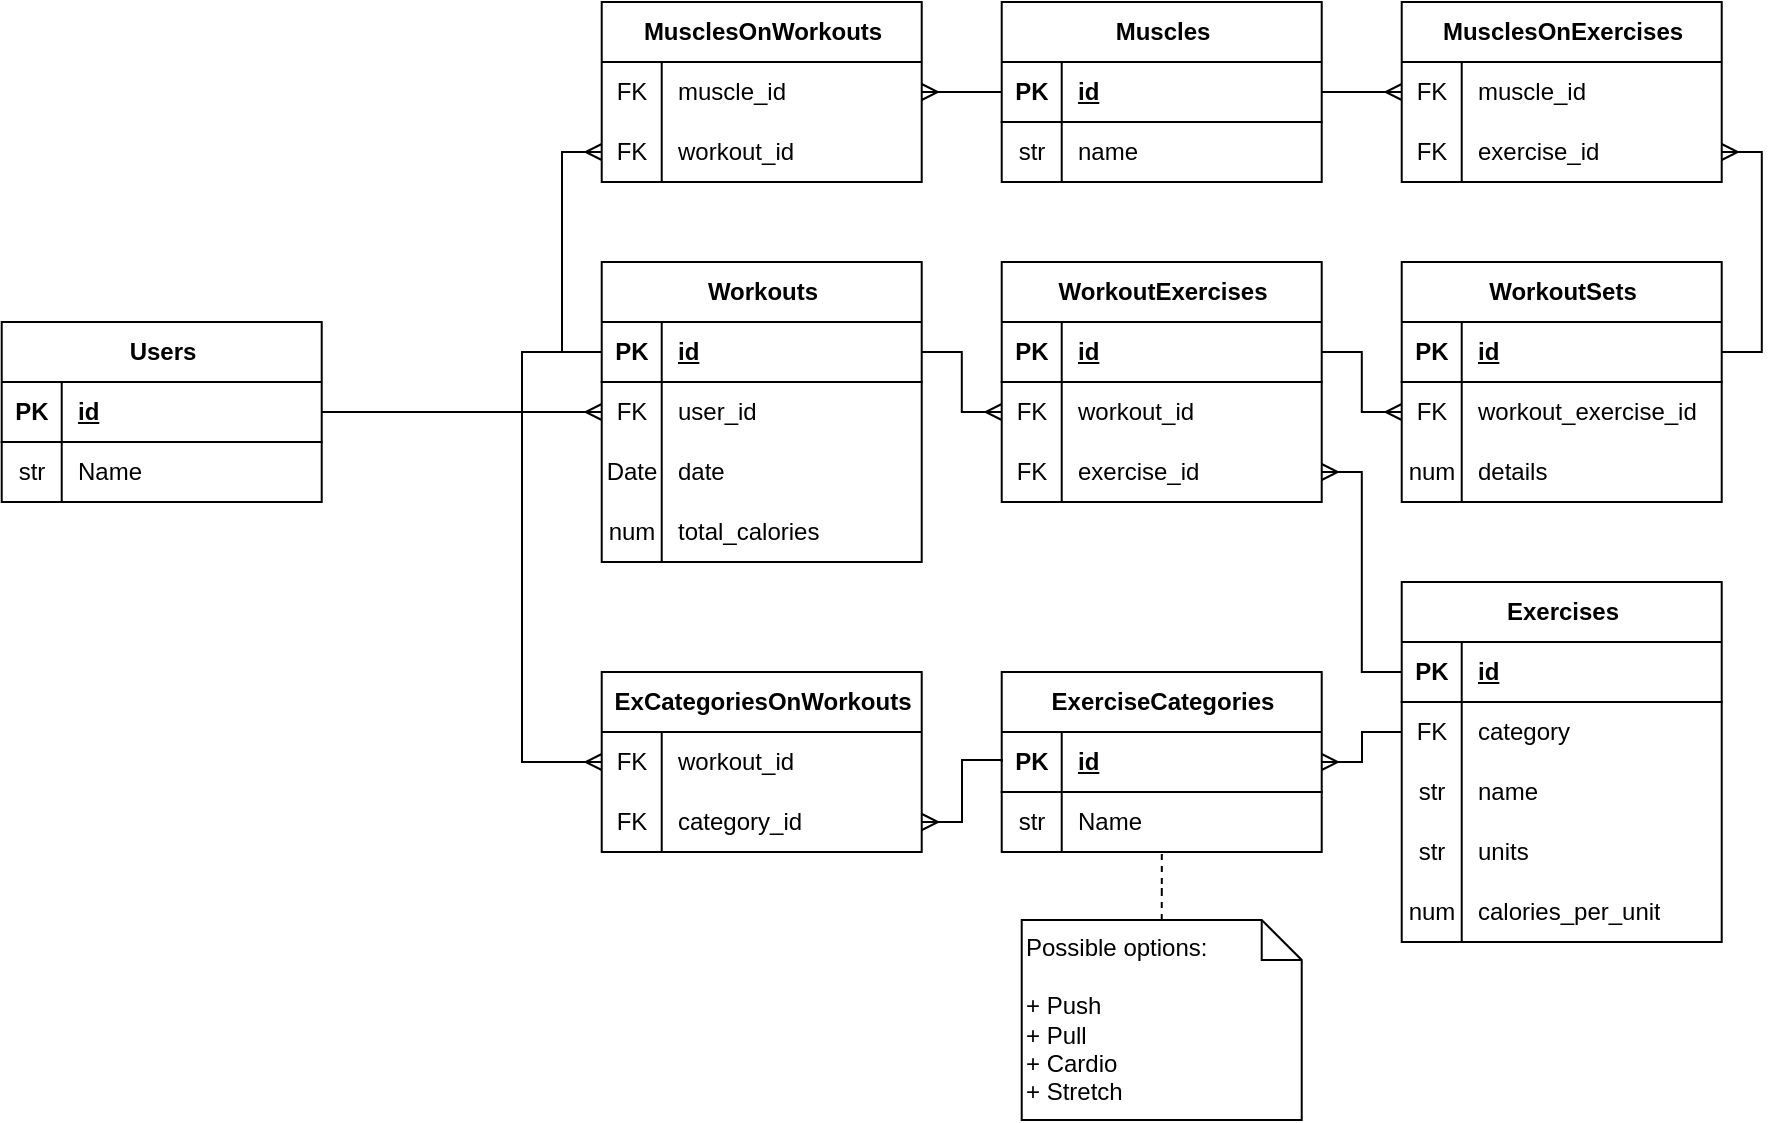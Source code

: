 <mxfile version="22.0.4" type="device">
  <diagram name="Page-1" id="f4ARY974cdc3bvJoEKji">
    <mxGraphModel dx="2097" dy="3766" grid="1" gridSize="10" guides="1" tooltips="1" connect="1" arrows="1" fold="1" page="1" pageScale="1" pageWidth="827" pageHeight="1169" math="0" shadow="0">
      <root>
        <mxCell id="0" />
        <mxCell id="1" parent="0" />
        <mxCell id="iMKAilb90qT-EVh4ERsp-45" style="edgeStyle=orthogonalEdgeStyle;rounded=0;orthogonalLoop=1;jettySize=auto;html=1;endArrow=ERmany;endFill=0;" parent="1" source="iMKAilb90qT-EVh4ERsp-1" target="iMKAilb90qT-EVh4ERsp-36" edge="1">
          <mxGeometry relative="1" as="geometry" />
        </mxCell>
        <mxCell id="iMKAilb90qT-EVh4ERsp-1" value="Users" style="shape=table;startSize=30;container=1;collapsible=1;childLayout=tableLayout;fixedRows=1;rowLines=0;fontStyle=1;align=center;resizeLast=1;html=1;" parent="1" vertex="1">
          <mxGeometry x="309.86" y="-129" width="160" height="90" as="geometry" />
        </mxCell>
        <mxCell id="iMKAilb90qT-EVh4ERsp-2" value="" style="shape=tableRow;horizontal=0;startSize=0;swimlaneHead=0;swimlaneBody=0;fillColor=none;collapsible=0;dropTarget=0;points=[[0,0.5],[1,0.5]];portConstraint=eastwest;top=0;left=0;right=0;bottom=1;" parent="iMKAilb90qT-EVh4ERsp-1" vertex="1">
          <mxGeometry y="30" width="160" height="30" as="geometry" />
        </mxCell>
        <mxCell id="iMKAilb90qT-EVh4ERsp-3" value="PK" style="shape=partialRectangle;connectable=0;fillColor=none;top=0;left=0;bottom=0;right=0;fontStyle=1;overflow=hidden;whiteSpace=wrap;html=1;" parent="iMKAilb90qT-EVh4ERsp-2" vertex="1">
          <mxGeometry width="30" height="30" as="geometry">
            <mxRectangle width="30" height="30" as="alternateBounds" />
          </mxGeometry>
        </mxCell>
        <mxCell id="iMKAilb90qT-EVh4ERsp-4" value="id" style="shape=partialRectangle;connectable=0;fillColor=none;top=0;left=0;bottom=0;right=0;align=left;spacingLeft=6;fontStyle=5;overflow=hidden;whiteSpace=wrap;html=1;" parent="iMKAilb90qT-EVh4ERsp-2" vertex="1">
          <mxGeometry x="30" width="130" height="30" as="geometry">
            <mxRectangle width="130" height="30" as="alternateBounds" />
          </mxGeometry>
        </mxCell>
        <mxCell id="iMKAilb90qT-EVh4ERsp-5" value="" style="shape=tableRow;horizontal=0;startSize=0;swimlaneHead=0;swimlaneBody=0;fillColor=none;collapsible=0;dropTarget=0;points=[[0,0.5],[1,0.5]];portConstraint=eastwest;top=0;left=0;right=0;bottom=0;" parent="iMKAilb90qT-EVh4ERsp-1" vertex="1">
          <mxGeometry y="60" width="160" height="30" as="geometry" />
        </mxCell>
        <mxCell id="iMKAilb90qT-EVh4ERsp-6" value="str" style="shape=partialRectangle;connectable=0;fillColor=none;top=0;left=0;bottom=0;right=0;editable=1;overflow=hidden;whiteSpace=wrap;html=1;" parent="iMKAilb90qT-EVh4ERsp-5" vertex="1">
          <mxGeometry width="30" height="30" as="geometry">
            <mxRectangle width="30" height="30" as="alternateBounds" />
          </mxGeometry>
        </mxCell>
        <mxCell id="iMKAilb90qT-EVh4ERsp-7" value="Name" style="shape=partialRectangle;connectable=0;fillColor=none;top=0;left=0;bottom=0;right=0;align=left;spacingLeft=6;overflow=hidden;whiteSpace=wrap;html=1;" parent="iMKAilb90qT-EVh4ERsp-5" vertex="1">
          <mxGeometry x="30" width="130" height="30" as="geometry">
            <mxRectangle width="130" height="30" as="alternateBounds" />
          </mxGeometry>
        </mxCell>
        <mxCell id="iMKAilb90qT-EVh4ERsp-32" value="Workouts" style="shape=table;startSize=30;container=1;collapsible=1;childLayout=tableLayout;fixedRows=1;rowLines=0;fontStyle=1;align=center;resizeLast=1;html=1;" parent="1" vertex="1">
          <mxGeometry x="609.86" y="-159" width="160" height="150" as="geometry" />
        </mxCell>
        <mxCell id="iMKAilb90qT-EVh4ERsp-33" value="" style="shape=tableRow;horizontal=0;startSize=0;swimlaneHead=0;swimlaneBody=0;fillColor=none;collapsible=0;dropTarget=0;points=[[0,0.5],[1,0.5]];portConstraint=eastwest;top=0;left=0;right=0;bottom=1;" parent="iMKAilb90qT-EVh4ERsp-32" vertex="1">
          <mxGeometry y="30" width="160" height="30" as="geometry" />
        </mxCell>
        <mxCell id="iMKAilb90qT-EVh4ERsp-34" value="PK" style="shape=partialRectangle;connectable=0;fillColor=none;top=0;left=0;bottom=0;right=0;fontStyle=1;overflow=hidden;whiteSpace=wrap;html=1;" parent="iMKAilb90qT-EVh4ERsp-33" vertex="1">
          <mxGeometry width="30" height="30" as="geometry">
            <mxRectangle width="30" height="30" as="alternateBounds" />
          </mxGeometry>
        </mxCell>
        <mxCell id="iMKAilb90qT-EVh4ERsp-35" value="id" style="shape=partialRectangle;connectable=0;fillColor=none;top=0;left=0;bottom=0;right=0;align=left;spacingLeft=6;fontStyle=5;overflow=hidden;whiteSpace=wrap;html=1;" parent="iMKAilb90qT-EVh4ERsp-33" vertex="1">
          <mxGeometry x="30" width="130" height="30" as="geometry">
            <mxRectangle width="130" height="30" as="alternateBounds" />
          </mxGeometry>
        </mxCell>
        <mxCell id="iMKAilb90qT-EVh4ERsp-36" value="" style="shape=tableRow;horizontal=0;startSize=0;swimlaneHead=0;swimlaneBody=0;fillColor=none;collapsible=0;dropTarget=0;points=[[0,0.5],[1,0.5]];portConstraint=eastwest;top=0;left=0;right=0;bottom=0;" parent="iMKAilb90qT-EVh4ERsp-32" vertex="1">
          <mxGeometry y="60" width="160" height="30" as="geometry" />
        </mxCell>
        <mxCell id="iMKAilb90qT-EVh4ERsp-37" value="FK" style="shape=partialRectangle;connectable=0;fillColor=none;top=0;left=0;bottom=0;right=0;editable=1;overflow=hidden;whiteSpace=wrap;html=1;" parent="iMKAilb90qT-EVh4ERsp-36" vertex="1">
          <mxGeometry width="30" height="30" as="geometry">
            <mxRectangle width="30" height="30" as="alternateBounds" />
          </mxGeometry>
        </mxCell>
        <mxCell id="iMKAilb90qT-EVh4ERsp-38" value="user_id" style="shape=partialRectangle;connectable=0;fillColor=none;top=0;left=0;bottom=0;right=0;align=left;spacingLeft=6;overflow=hidden;whiteSpace=wrap;html=1;" parent="iMKAilb90qT-EVh4ERsp-36" vertex="1">
          <mxGeometry x="30" width="130" height="30" as="geometry">
            <mxRectangle width="130" height="30" as="alternateBounds" />
          </mxGeometry>
        </mxCell>
        <mxCell id="iMKAilb90qT-EVh4ERsp-42" style="shape=tableRow;horizontal=0;startSize=0;swimlaneHead=0;swimlaneBody=0;fillColor=none;collapsible=0;dropTarget=0;points=[[0,0.5],[1,0.5]];portConstraint=eastwest;top=0;left=0;right=0;bottom=0;" parent="iMKAilb90qT-EVh4ERsp-32" vertex="1">
          <mxGeometry y="90" width="160" height="30" as="geometry" />
        </mxCell>
        <mxCell id="iMKAilb90qT-EVh4ERsp-43" value="Date" style="shape=partialRectangle;connectable=0;fillColor=none;top=0;left=0;bottom=0;right=0;editable=1;overflow=hidden;whiteSpace=wrap;html=1;" parent="iMKAilb90qT-EVh4ERsp-42" vertex="1">
          <mxGeometry width="30" height="30" as="geometry">
            <mxRectangle width="30" height="30" as="alternateBounds" />
          </mxGeometry>
        </mxCell>
        <mxCell id="iMKAilb90qT-EVh4ERsp-44" value="date" style="shape=partialRectangle;connectable=0;fillColor=none;top=0;left=0;bottom=0;right=0;align=left;spacingLeft=6;overflow=hidden;whiteSpace=wrap;html=1;" parent="iMKAilb90qT-EVh4ERsp-42" vertex="1">
          <mxGeometry x="30" width="130" height="30" as="geometry">
            <mxRectangle width="130" height="30" as="alternateBounds" />
          </mxGeometry>
        </mxCell>
        <mxCell id="rxfROB4-thRpiryZASMa-74" style="shape=tableRow;horizontal=0;startSize=0;swimlaneHead=0;swimlaneBody=0;fillColor=none;collapsible=0;dropTarget=0;points=[[0,0.5],[1,0.5]];portConstraint=eastwest;top=0;left=0;right=0;bottom=0;" parent="iMKAilb90qT-EVh4ERsp-32" vertex="1">
          <mxGeometry y="120" width="160" height="30" as="geometry" />
        </mxCell>
        <mxCell id="rxfROB4-thRpiryZASMa-75" value="num" style="shape=partialRectangle;connectable=0;fillColor=none;top=0;left=0;bottom=0;right=0;editable=1;overflow=hidden;whiteSpace=wrap;html=1;" parent="rxfROB4-thRpiryZASMa-74" vertex="1">
          <mxGeometry width="30" height="30" as="geometry">
            <mxRectangle width="30" height="30" as="alternateBounds" />
          </mxGeometry>
        </mxCell>
        <mxCell id="rxfROB4-thRpiryZASMa-76" value="total_calories" style="shape=partialRectangle;connectable=0;fillColor=none;top=0;left=0;bottom=0;right=0;align=left;spacingLeft=6;overflow=hidden;whiteSpace=wrap;html=1;" parent="rxfROB4-thRpiryZASMa-74" vertex="1">
          <mxGeometry x="30" width="130" height="30" as="geometry">
            <mxRectangle width="130" height="30" as="alternateBounds" />
          </mxGeometry>
        </mxCell>
        <mxCell id="rxfROB4-thRpiryZASMa-13" value="WorkoutExercises" style="shape=table;startSize=30;container=1;collapsible=1;childLayout=tableLayout;fixedRows=1;rowLines=0;fontStyle=1;align=center;resizeLast=1;html=1;" parent="1" vertex="1">
          <mxGeometry x="809.86" y="-159" width="160" height="120" as="geometry" />
        </mxCell>
        <mxCell id="rxfROB4-thRpiryZASMa-14" value="" style="shape=tableRow;horizontal=0;startSize=0;swimlaneHead=0;swimlaneBody=0;fillColor=none;collapsible=0;dropTarget=0;points=[[0,0.5],[1,0.5]];portConstraint=eastwest;top=0;left=0;right=0;bottom=1;" parent="rxfROB4-thRpiryZASMa-13" vertex="1">
          <mxGeometry y="30" width="160" height="30" as="geometry" />
        </mxCell>
        <mxCell id="rxfROB4-thRpiryZASMa-15" value="PK" style="shape=partialRectangle;connectable=0;fillColor=none;top=0;left=0;bottom=0;right=0;fontStyle=1;overflow=hidden;whiteSpace=wrap;html=1;" parent="rxfROB4-thRpiryZASMa-14" vertex="1">
          <mxGeometry width="30" height="30" as="geometry">
            <mxRectangle width="30" height="30" as="alternateBounds" />
          </mxGeometry>
        </mxCell>
        <mxCell id="rxfROB4-thRpiryZASMa-16" value="id" style="shape=partialRectangle;connectable=0;fillColor=none;top=0;left=0;bottom=0;right=0;align=left;spacingLeft=6;fontStyle=5;overflow=hidden;whiteSpace=wrap;html=1;" parent="rxfROB4-thRpiryZASMa-14" vertex="1">
          <mxGeometry x="30" width="130" height="30" as="geometry">
            <mxRectangle width="130" height="30" as="alternateBounds" />
          </mxGeometry>
        </mxCell>
        <mxCell id="rxfROB4-thRpiryZASMa-17" value="" style="shape=tableRow;horizontal=0;startSize=0;swimlaneHead=0;swimlaneBody=0;fillColor=none;collapsible=0;dropTarget=0;points=[[0,0.5],[1,0.5]];portConstraint=eastwest;top=0;left=0;right=0;bottom=0;" parent="rxfROB4-thRpiryZASMa-13" vertex="1">
          <mxGeometry y="60" width="160" height="30" as="geometry" />
        </mxCell>
        <mxCell id="rxfROB4-thRpiryZASMa-18" value="FK" style="shape=partialRectangle;connectable=0;fillColor=none;top=0;left=0;bottom=0;right=0;editable=1;overflow=hidden;whiteSpace=wrap;html=1;" parent="rxfROB4-thRpiryZASMa-17" vertex="1">
          <mxGeometry width="30" height="30" as="geometry">
            <mxRectangle width="30" height="30" as="alternateBounds" />
          </mxGeometry>
        </mxCell>
        <mxCell id="rxfROB4-thRpiryZASMa-19" value="workout_id" style="shape=partialRectangle;connectable=0;fillColor=none;top=0;left=0;bottom=0;right=0;align=left;spacingLeft=6;overflow=hidden;whiteSpace=wrap;html=1;" parent="rxfROB4-thRpiryZASMa-17" vertex="1">
          <mxGeometry x="30" width="130" height="30" as="geometry">
            <mxRectangle width="130" height="30" as="alternateBounds" />
          </mxGeometry>
        </mxCell>
        <mxCell id="rxfROB4-thRpiryZASMa-33" style="shape=tableRow;horizontal=0;startSize=0;swimlaneHead=0;swimlaneBody=0;fillColor=none;collapsible=0;dropTarget=0;points=[[0,0.5],[1,0.5]];portConstraint=eastwest;top=0;left=0;right=0;bottom=0;" parent="rxfROB4-thRpiryZASMa-13" vertex="1">
          <mxGeometry y="90" width="160" height="30" as="geometry" />
        </mxCell>
        <mxCell id="rxfROB4-thRpiryZASMa-34" value="FK" style="shape=partialRectangle;connectable=0;fillColor=none;top=0;left=0;bottom=0;right=0;editable=1;overflow=hidden;whiteSpace=wrap;html=1;" parent="rxfROB4-thRpiryZASMa-33" vertex="1">
          <mxGeometry width="30" height="30" as="geometry">
            <mxRectangle width="30" height="30" as="alternateBounds" />
          </mxGeometry>
        </mxCell>
        <mxCell id="rxfROB4-thRpiryZASMa-35" value="exercise_id" style="shape=partialRectangle;connectable=0;fillColor=none;top=0;left=0;bottom=0;right=0;align=left;spacingLeft=6;overflow=hidden;whiteSpace=wrap;html=1;" parent="rxfROB4-thRpiryZASMa-33" vertex="1">
          <mxGeometry x="30" width="130" height="30" as="geometry">
            <mxRectangle width="130" height="30" as="alternateBounds" />
          </mxGeometry>
        </mxCell>
        <mxCell id="rxfROB4-thRpiryZASMa-23" style="edgeStyle=orthogonalEdgeStyle;rounded=0;orthogonalLoop=1;jettySize=auto;html=1;exitX=0;exitY=0.5;exitDx=0;exitDy=0;endArrow=none;endFill=0;startArrow=ERmany;startFill=0;" parent="1" source="rxfROB4-thRpiryZASMa-17" target="iMKAilb90qT-EVh4ERsp-33" edge="1">
          <mxGeometry relative="1" as="geometry" />
        </mxCell>
        <mxCell id="rxfROB4-thRpiryZASMa-26" style="edgeStyle=orthogonalEdgeStyle;rounded=0;orthogonalLoop=1;jettySize=auto;html=1;endArrow=none;endFill=0;" parent="1" edge="1">
          <mxGeometry relative="1" as="geometry">
            <mxPoint x="640" y="410" as="sourcePoint" />
            <Array as="points">
              <mxPoint x="620" y="410" />
              <mxPoint x="620" y="295" />
            </Array>
          </mxGeometry>
        </mxCell>
        <mxCell id="rxfROB4-thRpiryZASMa-36" value="Exercises" style="shape=table;startSize=30;container=1;collapsible=1;childLayout=tableLayout;fixedRows=1;rowLines=0;fontStyle=1;align=center;resizeLast=1;html=1;" parent="1" vertex="1">
          <mxGeometry x="1009.86" y="1" width="160" height="180" as="geometry" />
        </mxCell>
        <mxCell id="rxfROB4-thRpiryZASMa-37" value="" style="shape=tableRow;horizontal=0;startSize=0;swimlaneHead=0;swimlaneBody=0;fillColor=none;collapsible=0;dropTarget=0;points=[[0,0.5],[1,0.5]];portConstraint=eastwest;top=0;left=0;right=0;bottom=1;" parent="rxfROB4-thRpiryZASMa-36" vertex="1">
          <mxGeometry y="30" width="160" height="30" as="geometry" />
        </mxCell>
        <mxCell id="rxfROB4-thRpiryZASMa-38" value="PK" style="shape=partialRectangle;connectable=0;fillColor=none;top=0;left=0;bottom=0;right=0;fontStyle=1;overflow=hidden;whiteSpace=wrap;html=1;" parent="rxfROB4-thRpiryZASMa-37" vertex="1">
          <mxGeometry width="30" height="30" as="geometry">
            <mxRectangle width="30" height="30" as="alternateBounds" />
          </mxGeometry>
        </mxCell>
        <mxCell id="rxfROB4-thRpiryZASMa-39" value="id" style="shape=partialRectangle;connectable=0;fillColor=none;top=0;left=0;bottom=0;right=0;align=left;spacingLeft=6;fontStyle=5;overflow=hidden;whiteSpace=wrap;html=1;" parent="rxfROB4-thRpiryZASMa-37" vertex="1">
          <mxGeometry x="30" width="130" height="30" as="geometry">
            <mxRectangle width="130" height="30" as="alternateBounds" />
          </mxGeometry>
        </mxCell>
        <mxCell id="rxfROB4-thRpiryZASMa-177" style="shape=tableRow;horizontal=0;startSize=0;swimlaneHead=0;swimlaneBody=0;fillColor=none;collapsible=0;dropTarget=0;points=[[0,0.5],[1,0.5]];portConstraint=eastwest;top=0;left=0;right=0;bottom=0;" parent="rxfROB4-thRpiryZASMa-36" vertex="1">
          <mxGeometry y="60" width="160" height="30" as="geometry" />
        </mxCell>
        <mxCell id="rxfROB4-thRpiryZASMa-178" value="FK" style="shape=partialRectangle;connectable=0;fillColor=none;top=0;left=0;bottom=0;right=0;editable=1;overflow=hidden;whiteSpace=wrap;html=1;" parent="rxfROB4-thRpiryZASMa-177" vertex="1">
          <mxGeometry width="30" height="30" as="geometry">
            <mxRectangle width="30" height="30" as="alternateBounds" />
          </mxGeometry>
        </mxCell>
        <mxCell id="rxfROB4-thRpiryZASMa-179" value="category" style="shape=partialRectangle;connectable=0;fillColor=none;top=0;left=0;bottom=0;right=0;align=left;spacingLeft=6;overflow=hidden;whiteSpace=wrap;html=1;" parent="rxfROB4-thRpiryZASMa-177" vertex="1">
          <mxGeometry x="30" width="130" height="30" as="geometry">
            <mxRectangle width="130" height="30" as="alternateBounds" />
          </mxGeometry>
        </mxCell>
        <mxCell id="rxfROB4-thRpiryZASMa-46" style="shape=tableRow;horizontal=0;startSize=0;swimlaneHead=0;swimlaneBody=0;fillColor=none;collapsible=0;dropTarget=0;points=[[0,0.5],[1,0.5]];portConstraint=eastwest;top=0;left=0;right=0;bottom=0;" parent="rxfROB4-thRpiryZASMa-36" vertex="1">
          <mxGeometry y="90" width="160" height="30" as="geometry" />
        </mxCell>
        <mxCell id="rxfROB4-thRpiryZASMa-47" value="str" style="shape=partialRectangle;connectable=0;fillColor=none;top=0;left=0;bottom=0;right=0;editable=1;overflow=hidden;whiteSpace=wrap;html=1;" parent="rxfROB4-thRpiryZASMa-46" vertex="1">
          <mxGeometry width="30" height="30" as="geometry">
            <mxRectangle width="30" height="30" as="alternateBounds" />
          </mxGeometry>
        </mxCell>
        <mxCell id="rxfROB4-thRpiryZASMa-48" value="name" style="shape=partialRectangle;connectable=0;fillColor=none;top=0;left=0;bottom=0;right=0;align=left;spacingLeft=6;overflow=hidden;whiteSpace=wrap;html=1;" parent="rxfROB4-thRpiryZASMa-46" vertex="1">
          <mxGeometry x="30" width="130" height="30" as="geometry">
            <mxRectangle width="130" height="30" as="alternateBounds" />
          </mxGeometry>
        </mxCell>
        <mxCell id="rxfROB4-thRpiryZASMa-49" style="shape=tableRow;horizontal=0;startSize=0;swimlaneHead=0;swimlaneBody=0;fillColor=none;collapsible=0;dropTarget=0;points=[[0,0.5],[1,0.5]];portConstraint=eastwest;top=0;left=0;right=0;bottom=0;" parent="rxfROB4-thRpiryZASMa-36" vertex="1">
          <mxGeometry y="120" width="160" height="30" as="geometry" />
        </mxCell>
        <mxCell id="rxfROB4-thRpiryZASMa-50" value="str" style="shape=partialRectangle;connectable=0;fillColor=none;top=0;left=0;bottom=0;right=0;editable=1;overflow=hidden;whiteSpace=wrap;html=1;" parent="rxfROB4-thRpiryZASMa-49" vertex="1">
          <mxGeometry width="30" height="30" as="geometry">
            <mxRectangle width="30" height="30" as="alternateBounds" />
          </mxGeometry>
        </mxCell>
        <mxCell id="rxfROB4-thRpiryZASMa-51" value="units" style="shape=partialRectangle;connectable=0;fillColor=none;top=0;left=0;bottom=0;right=0;align=left;spacingLeft=6;overflow=hidden;whiteSpace=wrap;html=1;" parent="rxfROB4-thRpiryZASMa-49" vertex="1">
          <mxGeometry x="30" width="130" height="30" as="geometry">
            <mxRectangle width="130" height="30" as="alternateBounds" />
          </mxGeometry>
        </mxCell>
        <mxCell id="rxfROB4-thRpiryZASMa-54" style="shape=tableRow;horizontal=0;startSize=0;swimlaneHead=0;swimlaneBody=0;fillColor=none;collapsible=0;dropTarget=0;points=[[0,0.5],[1,0.5]];portConstraint=eastwest;top=0;left=0;right=0;bottom=0;" parent="rxfROB4-thRpiryZASMa-36" vertex="1">
          <mxGeometry y="150" width="160" height="30" as="geometry" />
        </mxCell>
        <mxCell id="rxfROB4-thRpiryZASMa-55" value="num" style="shape=partialRectangle;connectable=0;fillColor=none;top=0;left=0;bottom=0;right=0;editable=1;overflow=hidden;whiteSpace=wrap;html=1;" parent="rxfROB4-thRpiryZASMa-54" vertex="1">
          <mxGeometry width="30" height="30" as="geometry">
            <mxRectangle width="30" height="30" as="alternateBounds" />
          </mxGeometry>
        </mxCell>
        <mxCell id="rxfROB4-thRpiryZASMa-56" value="calories_per_unit" style="shape=partialRectangle;connectable=0;fillColor=none;top=0;left=0;bottom=0;right=0;align=left;spacingLeft=6;overflow=hidden;whiteSpace=wrap;html=1;" parent="rxfROB4-thRpiryZASMa-54" vertex="1">
          <mxGeometry x="30" width="130" height="30" as="geometry">
            <mxRectangle width="130" height="30" as="alternateBounds" />
          </mxGeometry>
        </mxCell>
        <mxCell id="rxfROB4-thRpiryZASMa-52" style="edgeStyle=orthogonalEdgeStyle;rounded=0;orthogonalLoop=1;jettySize=auto;html=1;exitX=1;exitY=0.5;exitDx=0;exitDy=0;endArrow=none;endFill=0;startArrow=ERmany;startFill=0;" parent="1" source="rxfROB4-thRpiryZASMa-33" edge="1">
          <mxGeometry relative="1" as="geometry" />
        </mxCell>
        <mxCell id="rxfROB4-thRpiryZASMa-53" style="edgeStyle=orthogonalEdgeStyle;rounded=0;orthogonalLoop=1;jettySize=auto;html=1;startArrow=ERmany;startFill=0;endArrow=none;endFill=0;" parent="1" source="rxfROB4-thRpiryZASMa-33" target="rxfROB4-thRpiryZASMa-37" edge="1">
          <mxGeometry relative="1" as="geometry" />
        </mxCell>
        <mxCell id="rxfROB4-thRpiryZASMa-57" value="Muscles" style="shape=table;startSize=30;container=1;collapsible=1;childLayout=tableLayout;fixedRows=1;rowLines=0;fontStyle=1;align=center;resizeLast=1;html=1;" parent="1" vertex="1">
          <mxGeometry x="809.86" y="-289" width="160" height="90" as="geometry" />
        </mxCell>
        <mxCell id="rxfROB4-thRpiryZASMa-58" value="" style="shape=tableRow;horizontal=0;startSize=0;swimlaneHead=0;swimlaneBody=0;fillColor=none;collapsible=0;dropTarget=0;points=[[0,0.5],[1,0.5]];portConstraint=eastwest;top=0;left=0;right=0;bottom=1;" parent="rxfROB4-thRpiryZASMa-57" vertex="1">
          <mxGeometry y="30" width="160" height="30" as="geometry" />
        </mxCell>
        <mxCell id="rxfROB4-thRpiryZASMa-59" value="PK" style="shape=partialRectangle;connectable=0;fillColor=none;top=0;left=0;bottom=0;right=0;fontStyle=1;overflow=hidden;whiteSpace=wrap;html=1;" parent="rxfROB4-thRpiryZASMa-58" vertex="1">
          <mxGeometry width="30" height="30" as="geometry">
            <mxRectangle width="30" height="30" as="alternateBounds" />
          </mxGeometry>
        </mxCell>
        <mxCell id="rxfROB4-thRpiryZASMa-60" value="id" style="shape=partialRectangle;connectable=0;fillColor=none;top=0;left=0;bottom=0;right=0;align=left;spacingLeft=6;fontStyle=5;overflow=hidden;whiteSpace=wrap;html=1;" parent="rxfROB4-thRpiryZASMa-58" vertex="1">
          <mxGeometry x="30" width="130" height="30" as="geometry">
            <mxRectangle width="130" height="30" as="alternateBounds" />
          </mxGeometry>
        </mxCell>
        <mxCell id="rxfROB4-thRpiryZASMa-61" style="shape=tableRow;horizontal=0;startSize=0;swimlaneHead=0;swimlaneBody=0;fillColor=none;collapsible=0;dropTarget=0;points=[[0,0.5],[1,0.5]];portConstraint=eastwest;top=0;left=0;right=0;bottom=0;" parent="rxfROB4-thRpiryZASMa-57" vertex="1">
          <mxGeometry y="60" width="160" height="30" as="geometry" />
        </mxCell>
        <mxCell id="rxfROB4-thRpiryZASMa-62" value="str" style="shape=partialRectangle;connectable=0;fillColor=none;top=0;left=0;bottom=0;right=0;editable=1;overflow=hidden;whiteSpace=wrap;html=1;" parent="rxfROB4-thRpiryZASMa-61" vertex="1">
          <mxGeometry width="30" height="30" as="geometry">
            <mxRectangle width="30" height="30" as="alternateBounds" />
          </mxGeometry>
        </mxCell>
        <mxCell id="rxfROB4-thRpiryZASMa-63" value="name" style="shape=partialRectangle;connectable=0;fillColor=none;top=0;left=0;bottom=0;right=0;align=left;spacingLeft=6;overflow=hidden;whiteSpace=wrap;html=1;" parent="rxfROB4-thRpiryZASMa-61" vertex="1">
          <mxGeometry x="30" width="130" height="30" as="geometry">
            <mxRectangle width="130" height="30" as="alternateBounds" />
          </mxGeometry>
        </mxCell>
        <mxCell id="rxfROB4-thRpiryZASMa-80" value="WorkoutSets" style="shape=table;startSize=30;container=1;collapsible=1;childLayout=tableLayout;fixedRows=1;rowLines=0;fontStyle=1;align=center;resizeLast=1;html=1;" parent="1" vertex="1">
          <mxGeometry x="1009.86" y="-159" width="160" height="120" as="geometry" />
        </mxCell>
        <mxCell id="rxfROB4-thRpiryZASMa-81" value="" style="shape=tableRow;horizontal=0;startSize=0;swimlaneHead=0;swimlaneBody=0;fillColor=none;collapsible=0;dropTarget=0;points=[[0,0.5],[1,0.5]];portConstraint=eastwest;top=0;left=0;right=0;bottom=1;" parent="rxfROB4-thRpiryZASMa-80" vertex="1">
          <mxGeometry y="30" width="160" height="30" as="geometry" />
        </mxCell>
        <mxCell id="rxfROB4-thRpiryZASMa-82" value="PK" style="shape=partialRectangle;connectable=0;fillColor=none;top=0;left=0;bottom=0;right=0;fontStyle=1;overflow=hidden;whiteSpace=wrap;html=1;" parent="rxfROB4-thRpiryZASMa-81" vertex="1">
          <mxGeometry width="30" height="30" as="geometry">
            <mxRectangle width="30" height="30" as="alternateBounds" />
          </mxGeometry>
        </mxCell>
        <mxCell id="rxfROB4-thRpiryZASMa-83" value="id" style="shape=partialRectangle;connectable=0;fillColor=none;top=0;left=0;bottom=0;right=0;align=left;spacingLeft=6;fontStyle=5;overflow=hidden;whiteSpace=wrap;html=1;" parent="rxfROB4-thRpiryZASMa-81" vertex="1">
          <mxGeometry x="30" width="130" height="30" as="geometry">
            <mxRectangle width="130" height="30" as="alternateBounds" />
          </mxGeometry>
        </mxCell>
        <mxCell id="rxfROB4-thRpiryZASMa-84" style="shape=tableRow;horizontal=0;startSize=0;swimlaneHead=0;swimlaneBody=0;fillColor=none;collapsible=0;dropTarget=0;points=[[0,0.5],[1,0.5]];portConstraint=eastwest;top=0;left=0;right=0;bottom=0;" parent="rxfROB4-thRpiryZASMa-80" vertex="1">
          <mxGeometry y="60" width="160" height="30" as="geometry" />
        </mxCell>
        <mxCell id="rxfROB4-thRpiryZASMa-85" value="FK" style="shape=partialRectangle;connectable=0;fillColor=none;top=0;left=0;bottom=0;right=0;editable=1;overflow=hidden;whiteSpace=wrap;html=1;" parent="rxfROB4-thRpiryZASMa-84" vertex="1">
          <mxGeometry width="30" height="30" as="geometry">
            <mxRectangle width="30" height="30" as="alternateBounds" />
          </mxGeometry>
        </mxCell>
        <mxCell id="rxfROB4-thRpiryZASMa-86" value="workout_exercise_id" style="shape=partialRectangle;connectable=0;fillColor=none;top=0;left=0;bottom=0;right=0;align=left;spacingLeft=6;overflow=hidden;whiteSpace=wrap;html=1;" parent="rxfROB4-thRpiryZASMa-84" vertex="1">
          <mxGeometry x="30" width="130" height="30" as="geometry">
            <mxRectangle width="130" height="30" as="alternateBounds" />
          </mxGeometry>
        </mxCell>
        <mxCell id="rxfROB4-thRpiryZASMa-87" style="shape=tableRow;horizontal=0;startSize=0;swimlaneHead=0;swimlaneBody=0;fillColor=none;collapsible=0;dropTarget=0;points=[[0,0.5],[1,0.5]];portConstraint=eastwest;top=0;left=0;right=0;bottom=0;" parent="rxfROB4-thRpiryZASMa-80" vertex="1">
          <mxGeometry y="90" width="160" height="30" as="geometry" />
        </mxCell>
        <mxCell id="rxfROB4-thRpiryZASMa-88" value="num" style="shape=partialRectangle;connectable=0;fillColor=none;top=0;left=0;bottom=0;right=0;editable=1;overflow=hidden;whiteSpace=wrap;html=1;" parent="rxfROB4-thRpiryZASMa-87" vertex="1">
          <mxGeometry width="30" height="30" as="geometry">
            <mxRectangle width="30" height="30" as="alternateBounds" />
          </mxGeometry>
        </mxCell>
        <mxCell id="rxfROB4-thRpiryZASMa-89" value="details" style="shape=partialRectangle;connectable=0;fillColor=none;top=0;left=0;bottom=0;right=0;align=left;spacingLeft=6;overflow=hidden;whiteSpace=wrap;html=1;" parent="rxfROB4-thRpiryZASMa-87" vertex="1">
          <mxGeometry x="30" width="130" height="30" as="geometry">
            <mxRectangle width="130" height="30" as="alternateBounds" />
          </mxGeometry>
        </mxCell>
        <mxCell id="rxfROB4-thRpiryZASMa-96" style="edgeStyle=orthogonalEdgeStyle;rounded=0;orthogonalLoop=1;jettySize=auto;html=1;exitX=1;exitY=0.5;exitDx=0;exitDy=0;endArrow=ERmany;endFill=0;" parent="1" source="rxfROB4-thRpiryZASMa-14" target="rxfROB4-thRpiryZASMa-84" edge="1">
          <mxGeometry relative="1" as="geometry" />
        </mxCell>
        <mxCell id="rxfROB4-thRpiryZASMa-97" value="MusclesOnWorkouts" style="shape=table;startSize=30;container=1;collapsible=1;childLayout=tableLayout;fixedRows=1;rowLines=0;fontStyle=1;align=center;resizeLast=1;html=1;" parent="1" vertex="1">
          <mxGeometry x="609.86" y="-289" width="160" height="90" as="geometry" />
        </mxCell>
        <mxCell id="rxfROB4-thRpiryZASMa-112" style="shape=tableRow;horizontal=0;startSize=0;swimlaneHead=0;swimlaneBody=0;fillColor=none;collapsible=0;dropTarget=0;points=[[0,0.5],[1,0.5]];portConstraint=eastwest;top=0;left=0;right=0;bottom=0;" parent="rxfROB4-thRpiryZASMa-97" vertex="1">
          <mxGeometry y="30" width="160" height="30" as="geometry" />
        </mxCell>
        <mxCell id="rxfROB4-thRpiryZASMa-113" value="FK" style="shape=partialRectangle;connectable=0;fillColor=none;top=0;left=0;bottom=0;right=0;editable=1;overflow=hidden;whiteSpace=wrap;html=1;" parent="rxfROB4-thRpiryZASMa-112" vertex="1">
          <mxGeometry width="30" height="30" as="geometry">
            <mxRectangle width="30" height="30" as="alternateBounds" />
          </mxGeometry>
        </mxCell>
        <mxCell id="rxfROB4-thRpiryZASMa-114" value="muscle_id" style="shape=partialRectangle;connectable=0;fillColor=none;top=0;left=0;bottom=0;right=0;align=left;spacingLeft=6;overflow=hidden;whiteSpace=wrap;html=1;" parent="rxfROB4-thRpiryZASMa-112" vertex="1">
          <mxGeometry x="30" width="130" height="30" as="geometry">
            <mxRectangle width="130" height="30" as="alternateBounds" />
          </mxGeometry>
        </mxCell>
        <mxCell id="rxfROB4-thRpiryZASMa-101" style="shape=tableRow;horizontal=0;startSize=0;swimlaneHead=0;swimlaneBody=0;fillColor=none;collapsible=0;dropTarget=0;points=[[0,0.5],[1,0.5]];portConstraint=eastwest;top=0;left=0;right=0;bottom=0;" parent="rxfROB4-thRpiryZASMa-97" vertex="1">
          <mxGeometry y="60" width="160" height="30" as="geometry" />
        </mxCell>
        <mxCell id="rxfROB4-thRpiryZASMa-102" value="FK" style="shape=partialRectangle;connectable=0;fillColor=none;top=0;left=0;bottom=0;right=0;editable=1;overflow=hidden;whiteSpace=wrap;html=1;" parent="rxfROB4-thRpiryZASMa-101" vertex="1">
          <mxGeometry width="30" height="30" as="geometry">
            <mxRectangle width="30" height="30" as="alternateBounds" />
          </mxGeometry>
        </mxCell>
        <mxCell id="rxfROB4-thRpiryZASMa-103" value="workout_id" style="shape=partialRectangle;connectable=0;fillColor=none;top=0;left=0;bottom=0;right=0;align=left;spacingLeft=6;overflow=hidden;whiteSpace=wrap;html=1;" parent="rxfROB4-thRpiryZASMa-101" vertex="1">
          <mxGeometry x="30" width="130" height="30" as="geometry">
            <mxRectangle width="130" height="30" as="alternateBounds" />
          </mxGeometry>
        </mxCell>
        <mxCell id="rxfROB4-thRpiryZASMa-115" style="edgeStyle=orthogonalEdgeStyle;rounded=0;orthogonalLoop=1;jettySize=auto;html=1;exitX=1;exitY=0.5;exitDx=0;exitDy=0;entryX=0;entryY=0.5;entryDx=0;entryDy=0;endArrow=none;endFill=0;startArrow=ERmany;startFill=0;" parent="1" source="rxfROB4-thRpiryZASMa-112" target="rxfROB4-thRpiryZASMa-58" edge="1">
          <mxGeometry relative="1" as="geometry" />
        </mxCell>
        <mxCell id="rxfROB4-thRpiryZASMa-123" value="MusclesOnExercises" style="shape=table;startSize=30;container=1;collapsible=1;childLayout=tableLayout;fixedRows=1;rowLines=0;fontStyle=1;align=center;resizeLast=1;html=1;" parent="1" vertex="1">
          <mxGeometry x="1009.86" y="-289" width="160" height="90" as="geometry" />
        </mxCell>
        <mxCell id="rxfROB4-thRpiryZASMa-124" style="shape=tableRow;horizontal=0;startSize=0;swimlaneHead=0;swimlaneBody=0;fillColor=none;collapsible=0;dropTarget=0;points=[[0,0.5],[1,0.5]];portConstraint=eastwest;top=0;left=0;right=0;bottom=0;" parent="rxfROB4-thRpiryZASMa-123" vertex="1">
          <mxGeometry y="30" width="160" height="30" as="geometry" />
        </mxCell>
        <mxCell id="rxfROB4-thRpiryZASMa-125" value="FK" style="shape=partialRectangle;connectable=0;fillColor=none;top=0;left=0;bottom=0;right=0;editable=1;overflow=hidden;whiteSpace=wrap;html=1;" parent="rxfROB4-thRpiryZASMa-124" vertex="1">
          <mxGeometry width="30" height="30" as="geometry">
            <mxRectangle width="30" height="30" as="alternateBounds" />
          </mxGeometry>
        </mxCell>
        <mxCell id="rxfROB4-thRpiryZASMa-126" value="muscle_id" style="shape=partialRectangle;connectable=0;fillColor=none;top=0;left=0;bottom=0;right=0;align=left;spacingLeft=6;overflow=hidden;whiteSpace=wrap;html=1;" parent="rxfROB4-thRpiryZASMa-124" vertex="1">
          <mxGeometry x="30" width="130" height="30" as="geometry">
            <mxRectangle width="130" height="30" as="alternateBounds" />
          </mxGeometry>
        </mxCell>
        <mxCell id="rxfROB4-thRpiryZASMa-127" style="shape=tableRow;horizontal=0;startSize=0;swimlaneHead=0;swimlaneBody=0;fillColor=none;collapsible=0;dropTarget=0;points=[[0,0.5],[1,0.5]];portConstraint=eastwest;top=0;left=0;right=0;bottom=0;" parent="rxfROB4-thRpiryZASMa-123" vertex="1">
          <mxGeometry y="60" width="160" height="30" as="geometry" />
        </mxCell>
        <mxCell id="rxfROB4-thRpiryZASMa-128" value="FK" style="shape=partialRectangle;connectable=0;fillColor=none;top=0;left=0;bottom=0;right=0;editable=1;overflow=hidden;whiteSpace=wrap;html=1;" parent="rxfROB4-thRpiryZASMa-127" vertex="1">
          <mxGeometry width="30" height="30" as="geometry">
            <mxRectangle width="30" height="30" as="alternateBounds" />
          </mxGeometry>
        </mxCell>
        <mxCell id="rxfROB4-thRpiryZASMa-129" value="exercise_id" style="shape=partialRectangle;connectable=0;fillColor=none;top=0;left=0;bottom=0;right=0;align=left;spacingLeft=6;overflow=hidden;whiteSpace=wrap;html=1;" parent="rxfROB4-thRpiryZASMa-127" vertex="1">
          <mxGeometry x="30" width="130" height="30" as="geometry">
            <mxRectangle width="130" height="30" as="alternateBounds" />
          </mxGeometry>
        </mxCell>
        <mxCell id="rxfROB4-thRpiryZASMa-130" style="edgeStyle=orthogonalEdgeStyle;rounded=0;orthogonalLoop=1;jettySize=auto;html=1;endArrow=ERmany;endFill=0;" parent="1" source="rxfROB4-thRpiryZASMa-58" target="rxfROB4-thRpiryZASMa-124" edge="1">
          <mxGeometry relative="1" as="geometry" />
        </mxCell>
        <mxCell id="rxfROB4-thRpiryZASMa-131" style="edgeStyle=orthogonalEdgeStyle;rounded=0;orthogonalLoop=1;jettySize=auto;html=1;exitX=1;exitY=0.5;exitDx=0;exitDy=0;endArrow=none;endFill=0;startArrow=ERmany;startFill=0;" parent="1" source="rxfROB4-thRpiryZASMa-127" target="rxfROB4-thRpiryZASMa-81" edge="1">
          <mxGeometry relative="1" as="geometry" />
        </mxCell>
        <mxCell id="rxfROB4-thRpiryZASMa-132" style="edgeStyle=orthogonalEdgeStyle;rounded=0;orthogonalLoop=1;jettySize=auto;html=1;endArrow=ERmany;endFill=0;" parent="1" source="iMKAilb90qT-EVh4ERsp-33" target="rxfROB4-thRpiryZASMa-101" edge="1">
          <mxGeometry relative="1" as="geometry">
            <mxPoint x="790" y="120" as="sourcePoint" />
            <Array as="points">
              <mxPoint x="590" y="-114" />
              <mxPoint x="590" y="-214" />
            </Array>
          </mxGeometry>
        </mxCell>
        <mxCell id="rxfROB4-thRpiryZASMa-161" value="ExerciseCategories" style="shape=table;startSize=30;container=1;collapsible=1;childLayout=tableLayout;fixedRows=1;rowLines=0;fontStyle=1;align=center;resizeLast=1;html=1;" parent="1" vertex="1">
          <mxGeometry x="809.86" y="46" width="160" height="90" as="geometry" />
        </mxCell>
        <mxCell id="rxfROB4-thRpiryZASMa-162" value="" style="shape=tableRow;horizontal=0;startSize=0;swimlaneHead=0;swimlaneBody=0;fillColor=none;collapsible=0;dropTarget=0;points=[[0,0.5],[1,0.5]];portConstraint=eastwest;top=0;left=0;right=0;bottom=1;" parent="rxfROB4-thRpiryZASMa-161" vertex="1">
          <mxGeometry y="30" width="160" height="30" as="geometry" />
        </mxCell>
        <mxCell id="rxfROB4-thRpiryZASMa-163" value="PK" style="shape=partialRectangle;connectable=0;fillColor=none;top=0;left=0;bottom=0;right=0;fontStyle=1;overflow=hidden;whiteSpace=wrap;html=1;" parent="rxfROB4-thRpiryZASMa-162" vertex="1">
          <mxGeometry width="30" height="30" as="geometry">
            <mxRectangle width="30" height="30" as="alternateBounds" />
          </mxGeometry>
        </mxCell>
        <mxCell id="rxfROB4-thRpiryZASMa-164" value="id" style="shape=partialRectangle;connectable=0;fillColor=none;top=0;left=0;bottom=0;right=0;align=left;spacingLeft=6;fontStyle=5;overflow=hidden;whiteSpace=wrap;html=1;" parent="rxfROB4-thRpiryZASMa-162" vertex="1">
          <mxGeometry x="30" width="130" height="30" as="geometry">
            <mxRectangle width="130" height="30" as="alternateBounds" />
          </mxGeometry>
        </mxCell>
        <mxCell id="rxfROB4-thRpiryZASMa-165" value="" style="shape=tableRow;horizontal=0;startSize=0;swimlaneHead=0;swimlaneBody=0;fillColor=none;collapsible=0;dropTarget=0;points=[[0,0.5],[1,0.5]];portConstraint=eastwest;top=0;left=0;right=0;bottom=0;" parent="rxfROB4-thRpiryZASMa-161" vertex="1">
          <mxGeometry y="60" width="160" height="30" as="geometry" />
        </mxCell>
        <mxCell id="rxfROB4-thRpiryZASMa-166" value="str" style="shape=partialRectangle;connectable=0;fillColor=none;top=0;left=0;bottom=0;right=0;editable=1;overflow=hidden;whiteSpace=wrap;html=1;" parent="rxfROB4-thRpiryZASMa-165" vertex="1">
          <mxGeometry width="30" height="30" as="geometry">
            <mxRectangle width="30" height="30" as="alternateBounds" />
          </mxGeometry>
        </mxCell>
        <mxCell id="rxfROB4-thRpiryZASMa-167" value="Name" style="shape=partialRectangle;connectable=0;fillColor=none;top=0;left=0;bottom=0;right=0;align=left;spacingLeft=6;overflow=hidden;whiteSpace=wrap;html=1;" parent="rxfROB4-thRpiryZASMa-165" vertex="1">
          <mxGeometry x="30" width="130" height="30" as="geometry">
            <mxRectangle width="130" height="30" as="alternateBounds" />
          </mxGeometry>
        </mxCell>
        <mxCell id="rxfROB4-thRpiryZASMa-193" style="edgeStyle=orthogonalEdgeStyle;rounded=0;orthogonalLoop=1;jettySize=auto;html=1;exitX=0.5;exitY=0;exitDx=0;exitDy=0;exitPerimeter=0;endArrow=none;endFill=0;dashed=1;" parent="1" source="rxfROB4-thRpiryZASMa-168" target="rxfROB4-thRpiryZASMa-161" edge="1">
          <mxGeometry relative="1" as="geometry" />
        </mxCell>
        <mxCell id="rxfROB4-thRpiryZASMa-168" value="Possible options:&lt;br&gt;&lt;br&gt;+ Push&lt;br&gt;+ Pull&lt;br&gt;+ Cardio&lt;br&gt;+ Stretch" style="shape=note;size=20;whiteSpace=wrap;html=1;align=left;" parent="1" vertex="1">
          <mxGeometry x="819.86" y="170" width="140" height="100" as="geometry" />
        </mxCell>
        <mxCell id="rxfROB4-thRpiryZASMa-180" value="ExCategoriesOnWorkouts" style="shape=table;startSize=30;container=1;collapsible=1;childLayout=tableLayout;fixedRows=1;rowLines=0;fontStyle=1;align=center;resizeLast=1;html=1;" parent="1" vertex="1">
          <mxGeometry x="609.86" y="46" width="160" height="90" as="geometry" />
        </mxCell>
        <mxCell id="rxfROB4-thRpiryZASMa-184" value="" style="shape=tableRow;horizontal=0;startSize=0;swimlaneHead=0;swimlaneBody=0;fillColor=none;collapsible=0;dropTarget=0;points=[[0,0.5],[1,0.5]];portConstraint=eastwest;top=0;left=0;right=0;bottom=0;" parent="rxfROB4-thRpiryZASMa-180" vertex="1">
          <mxGeometry y="30" width="160" height="30" as="geometry" />
        </mxCell>
        <mxCell id="rxfROB4-thRpiryZASMa-185" value="FK" style="shape=partialRectangle;connectable=0;fillColor=none;top=0;left=0;bottom=0;right=0;editable=1;overflow=hidden;whiteSpace=wrap;html=1;" parent="rxfROB4-thRpiryZASMa-184" vertex="1">
          <mxGeometry width="30" height="30" as="geometry">
            <mxRectangle width="30" height="30" as="alternateBounds" />
          </mxGeometry>
        </mxCell>
        <mxCell id="rxfROB4-thRpiryZASMa-186" value="workout_id" style="shape=partialRectangle;connectable=0;fillColor=none;top=0;left=0;bottom=0;right=0;align=left;spacingLeft=6;overflow=hidden;whiteSpace=wrap;html=1;" parent="rxfROB4-thRpiryZASMa-184" vertex="1">
          <mxGeometry x="30" width="130" height="30" as="geometry">
            <mxRectangle width="130" height="30" as="alternateBounds" />
          </mxGeometry>
        </mxCell>
        <mxCell id="rxfROB4-thRpiryZASMa-187" style="shape=tableRow;horizontal=0;startSize=0;swimlaneHead=0;swimlaneBody=0;fillColor=none;collapsible=0;dropTarget=0;points=[[0,0.5],[1,0.5]];portConstraint=eastwest;top=0;left=0;right=0;bottom=0;" parent="rxfROB4-thRpiryZASMa-180" vertex="1">
          <mxGeometry y="60" width="160" height="30" as="geometry" />
        </mxCell>
        <mxCell id="rxfROB4-thRpiryZASMa-188" value="FK" style="shape=partialRectangle;connectable=0;fillColor=none;top=0;left=0;bottom=0;right=0;editable=1;overflow=hidden;whiteSpace=wrap;html=1;" parent="rxfROB4-thRpiryZASMa-187" vertex="1">
          <mxGeometry width="30" height="30" as="geometry">
            <mxRectangle width="30" height="30" as="alternateBounds" />
          </mxGeometry>
        </mxCell>
        <mxCell id="rxfROB4-thRpiryZASMa-189" value="category_id" style="shape=partialRectangle;connectable=0;fillColor=none;top=0;left=0;bottom=0;right=0;align=left;spacingLeft=6;overflow=hidden;whiteSpace=wrap;html=1;" parent="rxfROB4-thRpiryZASMa-187" vertex="1">
          <mxGeometry x="30" width="130" height="30" as="geometry">
            <mxRectangle width="130" height="30" as="alternateBounds" />
          </mxGeometry>
        </mxCell>
        <mxCell id="rxfROB4-thRpiryZASMa-190" style="edgeStyle=orthogonalEdgeStyle;rounded=0;orthogonalLoop=1;jettySize=auto;html=1;exitX=0;exitY=0.5;exitDx=0;exitDy=0;endArrow=none;endFill=0;startArrow=ERmany;startFill=0;" parent="1" source="rxfROB4-thRpiryZASMa-184" target="iMKAilb90qT-EVh4ERsp-33" edge="1">
          <mxGeometry relative="1" as="geometry">
            <Array as="points">
              <mxPoint x="570" y="91" />
              <mxPoint x="570" y="-114" />
            </Array>
          </mxGeometry>
        </mxCell>
        <mxCell id="rxfROB4-thRpiryZASMa-191" style="edgeStyle=orthogonalEdgeStyle;rounded=0;orthogonalLoop=1;jettySize=auto;html=1;entryX=0;entryY=0.5;entryDx=0;entryDy=0;endArrow=none;endFill=0;startArrow=ERmany;startFill=0;" parent="1" target="rxfROB4-thRpiryZASMa-162" edge="1">
          <mxGeometry relative="1" as="geometry">
            <mxPoint x="770" y="121" as="sourcePoint" />
            <Array as="points">
              <mxPoint x="790" y="121" />
              <mxPoint x="790" y="90" />
              <mxPoint x="810" y="90" />
            </Array>
          </mxGeometry>
        </mxCell>
        <mxCell id="rxfROB4-thRpiryZASMa-192" style="edgeStyle=orthogonalEdgeStyle;rounded=0;orthogonalLoop=1;jettySize=auto;html=1;exitX=1;exitY=0.5;exitDx=0;exitDy=0;endArrow=none;endFill=0;startArrow=ERmany;startFill=0;" parent="1" source="rxfROB4-thRpiryZASMa-162" target="rxfROB4-thRpiryZASMa-177" edge="1">
          <mxGeometry relative="1" as="geometry">
            <Array as="points">
              <mxPoint x="990" y="91" />
              <mxPoint x="990" y="76" />
            </Array>
          </mxGeometry>
        </mxCell>
      </root>
    </mxGraphModel>
  </diagram>
</mxfile>
